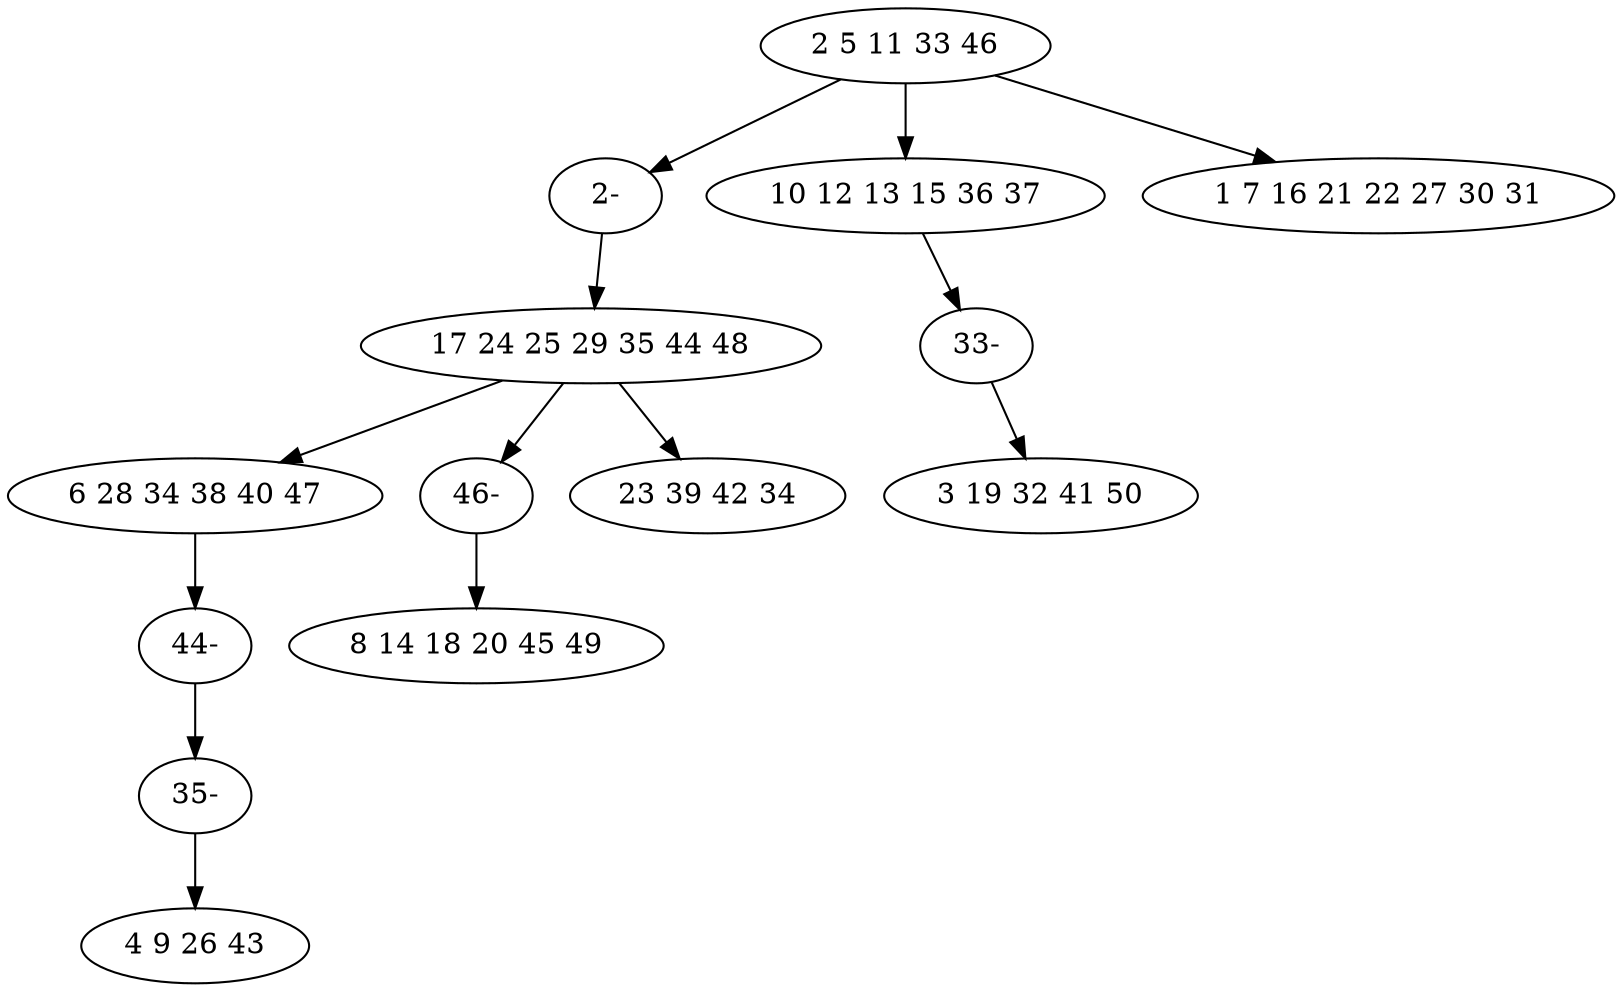 digraph true_tree {
	"0" -> "10"
	"1" -> "2"
	"1" -> "11"
	"1" -> "4"
	"2" -> "9"
	"0" -> "6"
	"6" -> "13"
	"0" -> "8"
	"9" -> "12"
	"10" -> "1"
	"11" -> "3"
	"12" -> "5"
	"13" -> "7"
	"0" [label="2 5 11 33 46"];
	"1" [label="17 24 25 29 35 44 48"];
	"2" [label="6 28 34 38 40 47"];
	"3" [label="8 14 18 20 45 49"];
	"4" [label="23 39 42 34"];
	"5" [label="4 9 26 43"];
	"6" [label="10 12 13 15 36 37"];
	"7" [label="3 19 32 41 50"];
	"8" [label="1 7 16 21 22 27 30 31"];
	"9" [label="44-"];
	"10" [label="2-"];
	"11" [label="46-"];
	"12" [label="35-"];
	"13" [label="33-"];
}
